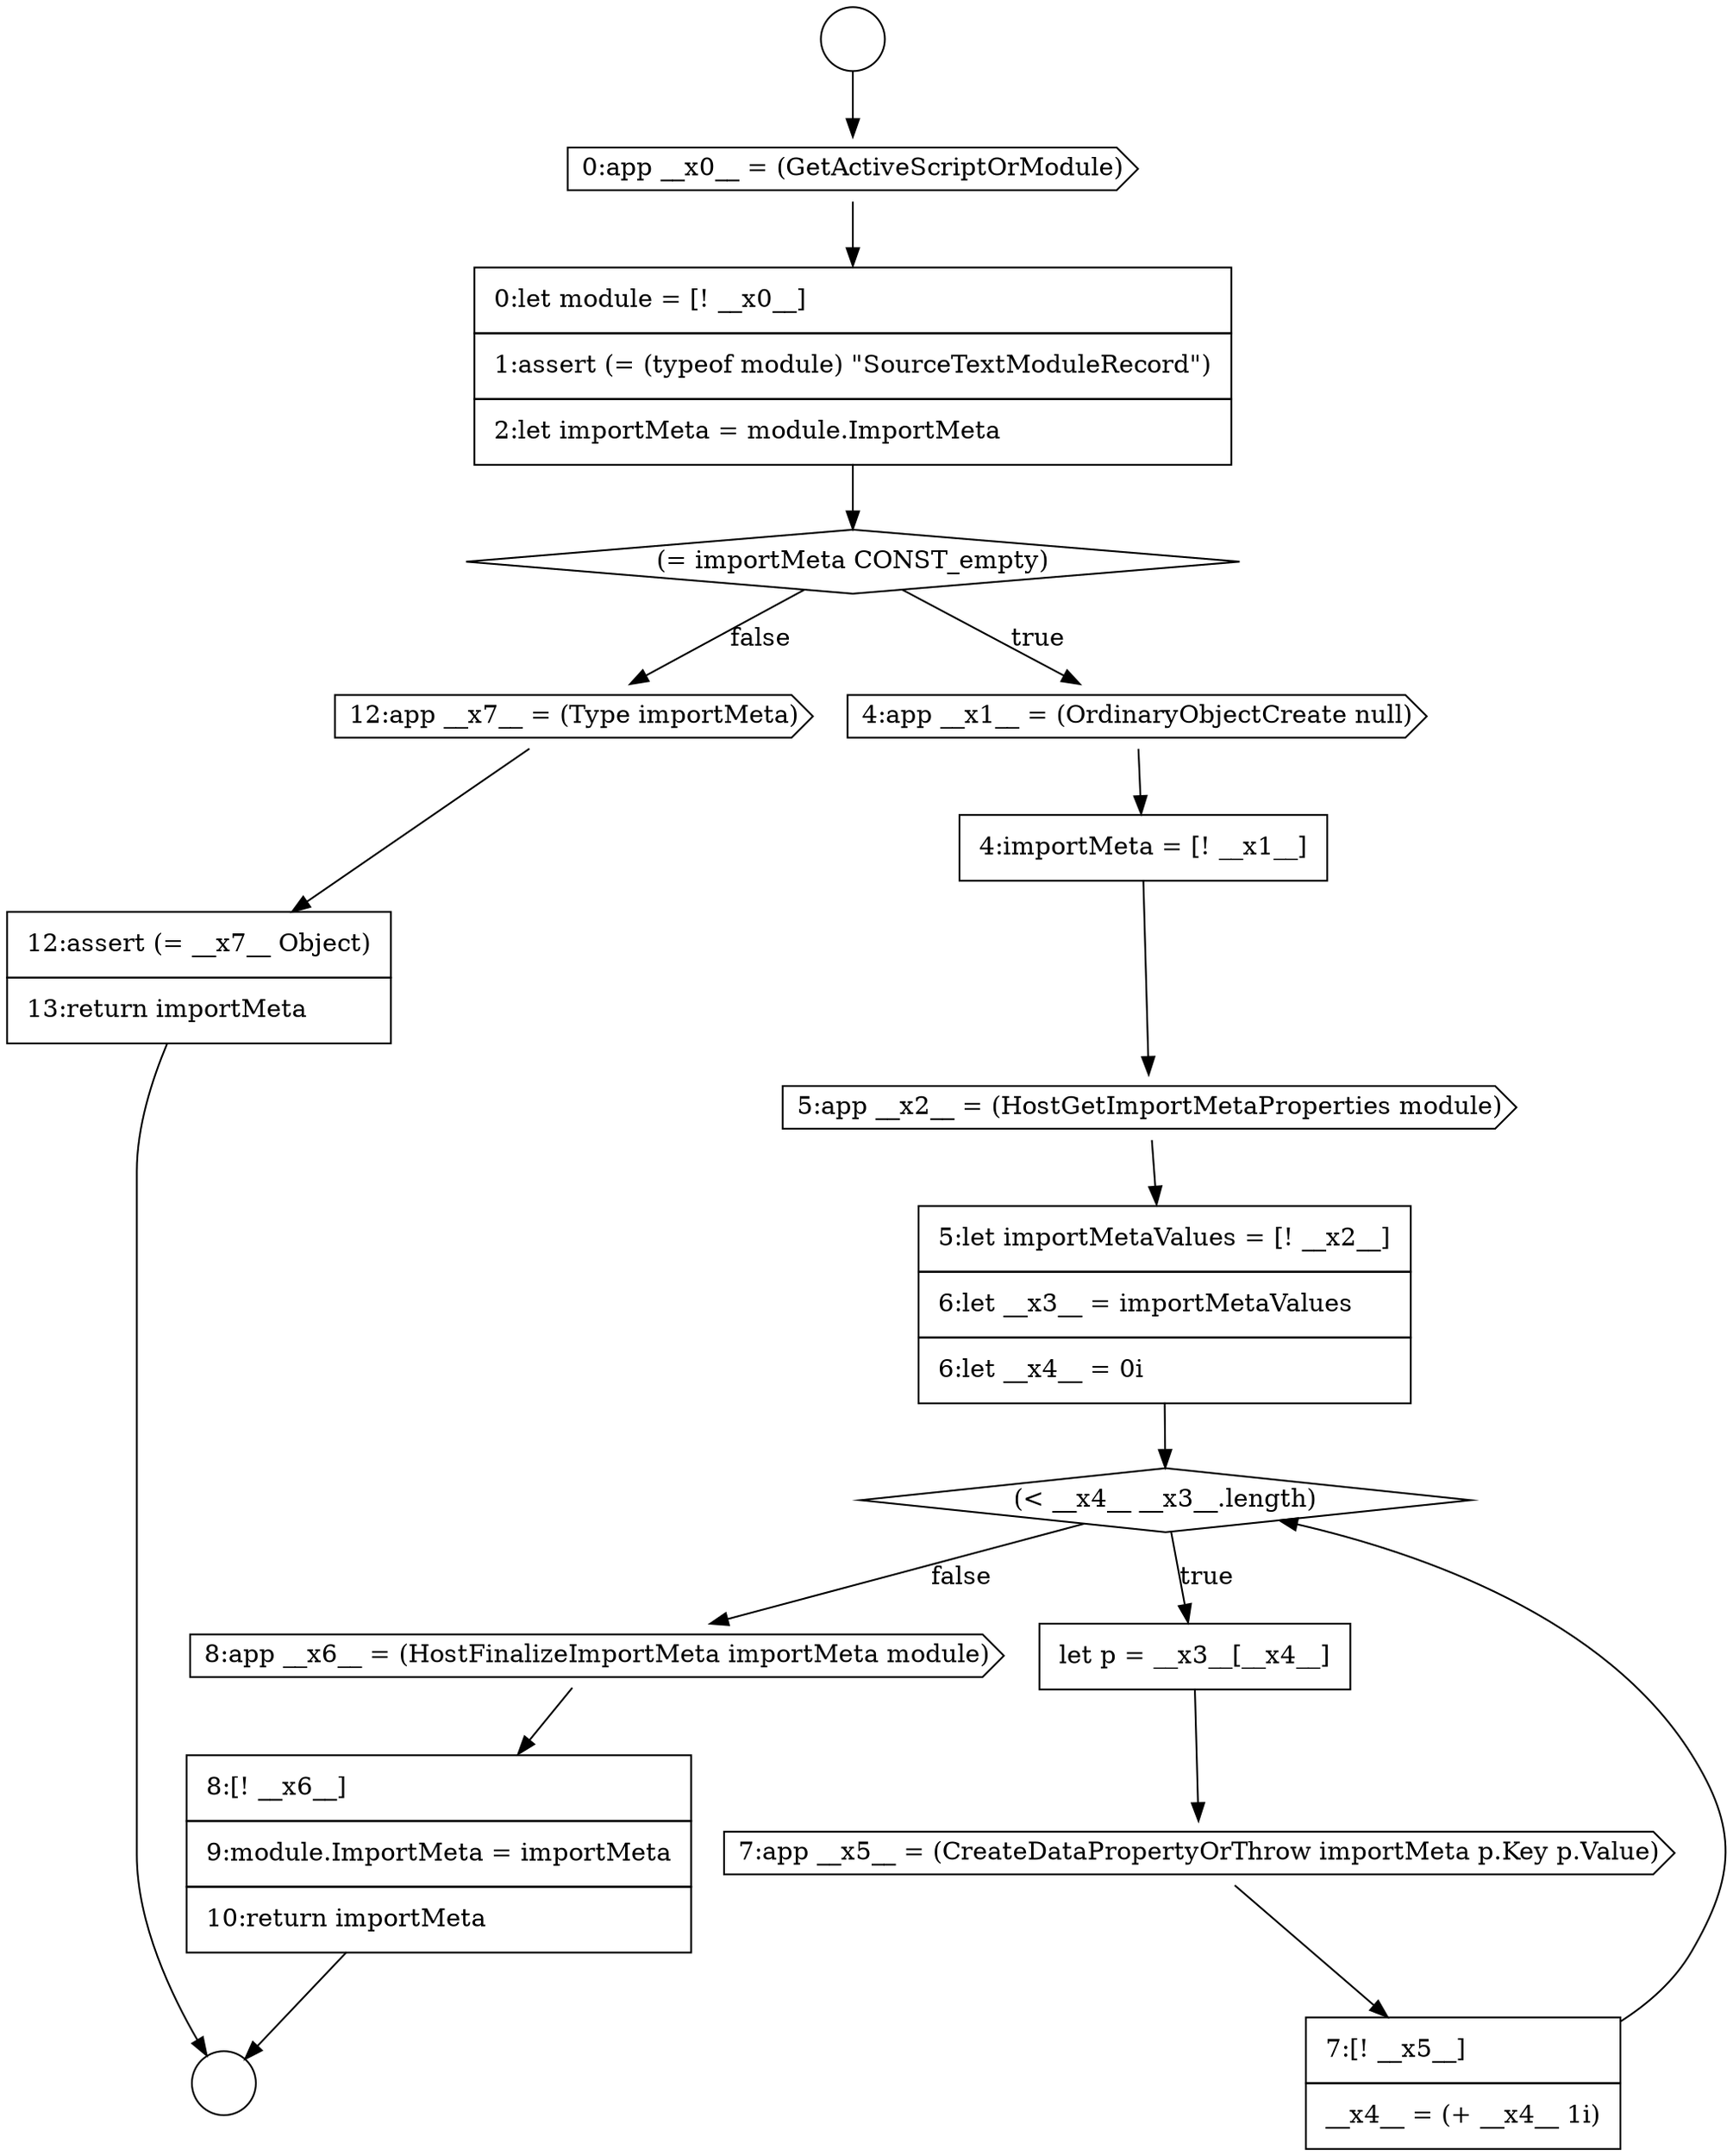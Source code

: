 digraph {
  node4896 [shape=none, margin=0, label=<<font color="black">
    <table border="0" cellborder="1" cellspacing="0" cellpadding="10">
      <tr><td align="left">4:importMeta = [! __x1__]</td></tr>
    </table>
  </font>> color="black" fillcolor="white" style=filled]
  node4903 [shape=cds, label=<<font color="black">8:app __x6__ = (HostFinalizeImportMeta importMeta module)</font>> color="black" fillcolor="white" style=filled]
  node4892 [shape=cds, label=<<font color="black">0:app __x0__ = (GetActiveScriptOrModule)</font>> color="black" fillcolor="white" style=filled]
  node4893 [shape=none, margin=0, label=<<font color="black">
    <table border="0" cellborder="1" cellspacing="0" cellpadding="10">
      <tr><td align="left">0:let module = [! __x0__]</td></tr>
      <tr><td align="left">1:assert (= (typeof module) &quot;SourceTextModuleRecord&quot;)</td></tr>
      <tr><td align="left">2:let importMeta = module.ImportMeta</td></tr>
    </table>
  </font>> color="black" fillcolor="white" style=filled]
  node4898 [shape=none, margin=0, label=<<font color="black">
    <table border="0" cellborder="1" cellspacing="0" cellpadding="10">
      <tr><td align="left">5:let importMetaValues = [! __x2__]</td></tr>
      <tr><td align="left">6:let __x3__ = importMetaValues</td></tr>
      <tr><td align="left">6:let __x4__ = 0i</td></tr>
    </table>
  </font>> color="black" fillcolor="white" style=filled]
  node4902 [shape=none, margin=0, label=<<font color="black">
    <table border="0" cellborder="1" cellspacing="0" cellpadding="10">
      <tr><td align="left">7:[! __x5__]</td></tr>
      <tr><td align="left">__x4__ = (+ __x4__ 1i)</td></tr>
    </table>
  </font>> color="black" fillcolor="white" style=filled]
  node4906 [shape=none, margin=0, label=<<font color="black">
    <table border="0" cellborder="1" cellspacing="0" cellpadding="10">
      <tr><td align="left">12:assert (= __x7__ Object)</td></tr>
      <tr><td align="left">13:return importMeta</td></tr>
    </table>
  </font>> color="black" fillcolor="white" style=filled]
  node4897 [shape=cds, label=<<font color="black">5:app __x2__ = (HostGetImportMetaProperties module)</font>> color="black" fillcolor="white" style=filled]
  node4890 [shape=circle label=" " color="black" fillcolor="white" style=filled]
  node4901 [shape=cds, label=<<font color="black">7:app __x5__ = (CreateDataPropertyOrThrow importMeta p.Key p.Value)</font>> color="black" fillcolor="white" style=filled]
  node4894 [shape=diamond, label=<<font color="black">(= importMeta CONST_empty)</font>> color="black" fillcolor="white" style=filled]
  node4905 [shape=cds, label=<<font color="black">12:app __x7__ = (Type importMeta)</font>> color="black" fillcolor="white" style=filled]
  node4900 [shape=none, margin=0, label=<<font color="black">
    <table border="0" cellborder="1" cellspacing="0" cellpadding="10">
      <tr><td align="left">let p = __x3__[__x4__]</td></tr>
    </table>
  </font>> color="black" fillcolor="white" style=filled]
  node4895 [shape=cds, label=<<font color="black">4:app __x1__ = (OrdinaryObjectCreate null)</font>> color="black" fillcolor="white" style=filled]
  node4891 [shape=circle label=" " color="black" fillcolor="white" style=filled]
  node4899 [shape=diamond, label=<<font color="black">(&lt; __x4__ __x3__.length)</font>> color="black" fillcolor="white" style=filled]
  node4904 [shape=none, margin=0, label=<<font color="black">
    <table border="0" cellborder="1" cellspacing="0" cellpadding="10">
      <tr><td align="left">8:[! __x6__]</td></tr>
      <tr><td align="left">9:module.ImportMeta = importMeta</td></tr>
      <tr><td align="left">10:return importMeta</td></tr>
    </table>
  </font>> color="black" fillcolor="white" style=filled]
  node4898 -> node4899 [ color="black"]
  node4904 -> node4891 [ color="black"]
  node4890 -> node4892 [ color="black"]
  node4900 -> node4901 [ color="black"]
  node4905 -> node4906 [ color="black"]
  node4894 -> node4895 [label=<<font color="black">true</font>> color="black"]
  node4894 -> node4905 [label=<<font color="black">false</font>> color="black"]
  node4893 -> node4894 [ color="black"]
  node4906 -> node4891 [ color="black"]
  node4895 -> node4896 [ color="black"]
  node4897 -> node4898 [ color="black"]
  node4892 -> node4893 [ color="black"]
  node4902 -> node4899 [ color="black"]
  node4899 -> node4900 [label=<<font color="black">true</font>> color="black"]
  node4899 -> node4903 [label=<<font color="black">false</font>> color="black"]
  node4903 -> node4904 [ color="black"]
  node4896 -> node4897 [ color="black"]
  node4901 -> node4902 [ color="black"]
}
